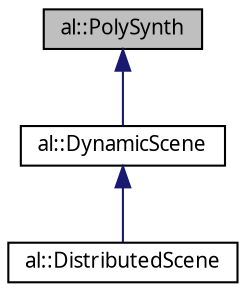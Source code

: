 digraph "al::PolySynth"
{
 // LATEX_PDF_SIZE
  bgcolor="transparent";
  edge [fontname="FreeSans.ttf",fontsize="10",labelfontname="FreeSans.ttf",labelfontsize="10"];
  node [fontname="FreeSans.ttf",fontsize="10",shape=record];
  Node1 [label="al::PolySynth",height=0.2,width=0.4,color="black", fillcolor="grey75", style="filled", fontcolor="black",tooltip=" "];
  Node1 -> Node2 [dir="back",color="midnightblue",fontsize="10",style="solid",fontname="FreeSans.ttf"];
  Node2 [label="al::DynamicScene",height=0.2,width=0.4,color="black",URL="$classal_1_1_dynamic_scene.html",tooltip="The DynamicScene class."];
  Node2 -> Node3 [dir="back",color="midnightblue",fontsize="10",style="solid",fontname="FreeSans.ttf"];
  Node3 [label="al::DistributedScene",height=0.2,width=0.4,color="black",URL="$classal_1_1_distributed_scene.html",tooltip="The DistributedScene class."];
}
